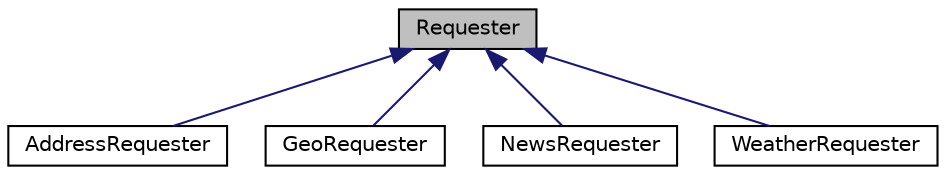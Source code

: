 digraph "Requester"
{
 // LATEX_PDF_SIZE
  edge [fontname="Helvetica",fontsize="10",labelfontname="Helvetica",labelfontsize="10"];
  node [fontname="Helvetica",fontsize="10",shape=record];
  Node1 [label="Requester",height=0.2,width=0.4,color="black", fillcolor="grey75", style="filled", fontcolor="black",tooltip=" "];
  Node1 -> Node2 [dir="back",color="midnightblue",fontsize="10",style="solid",fontname="Helvetica"];
  Node2 [label="AddressRequester",height=0.2,width=0.4,color="black", fillcolor="white", style="filled",URL="$classAddressRequester.html",tooltip="Reverse Geolocation API requester."];
  Node1 -> Node3 [dir="back",color="midnightblue",fontsize="10",style="solid",fontname="Helvetica"];
  Node3 [label="GeoRequester",height=0.2,width=0.4,color="black", fillcolor="white", style="filled",URL="$classGeoRequester.html",tooltip="Geolocation API requester."];
  Node1 -> Node4 [dir="back",color="midnightblue",fontsize="10",style="solid",fontname="Helvetica"];
  Node4 [label="NewsRequester",height=0.2,width=0.4,color="black", fillcolor="white", style="filled",URL="$classNewsRequester.html",tooltip=" "];
  Node1 -> Node5 [dir="back",color="midnightblue",fontsize="10",style="solid",fontname="Helvetica"];
  Node5 [label="WeatherRequester",height=0.2,width=0.4,color="black", fillcolor="white", style="filled",URL="$classWeatherRequester.html",tooltip=" "];
}
